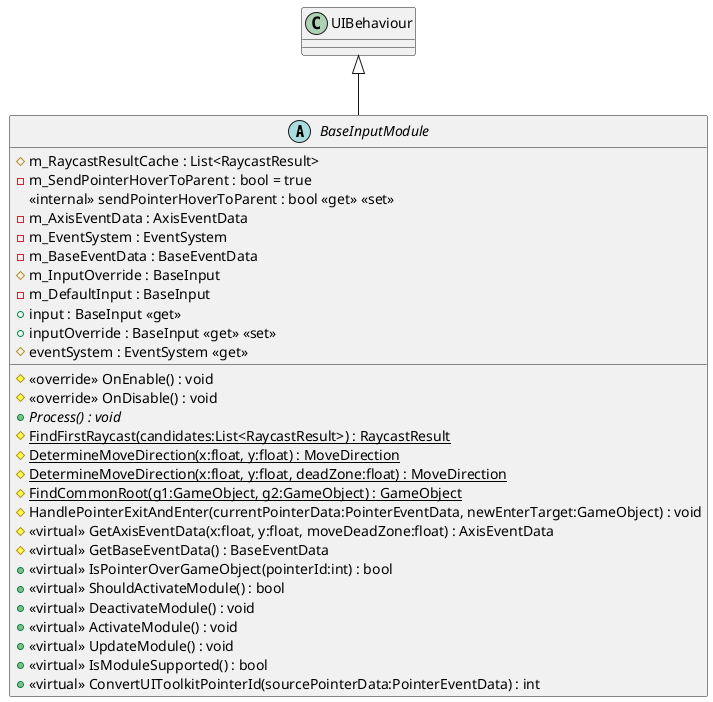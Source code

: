 @startuml
abstract class BaseInputModule {
    # m_RaycastResultCache : List<RaycastResult>
    - m_SendPointerHoverToParent : bool = true
    <<internal>> sendPointerHoverToParent : bool <<get>> <<set>>
    - m_AxisEventData : AxisEventData
    - m_EventSystem : EventSystem
    - m_BaseEventData : BaseEventData
    # m_InputOverride : BaseInput
    - m_DefaultInput : BaseInput
    + input : BaseInput <<get>>
    + inputOverride : BaseInput <<get>> <<set>>
    # eventSystem : EventSystem <<get>>
    # <<override>> OnEnable() : void
    # <<override>> OnDisable() : void
    + {abstract} Process() : void
    # {static} FindFirstRaycast(candidates:List<RaycastResult>) : RaycastResult
    # {static} DetermineMoveDirection(x:float, y:float) : MoveDirection
    # {static} DetermineMoveDirection(x:float, y:float, deadZone:float) : MoveDirection
    # {static} FindCommonRoot(g1:GameObject, g2:GameObject) : GameObject
    # HandlePointerExitAndEnter(currentPointerData:PointerEventData, newEnterTarget:GameObject) : void
    # <<virtual>> GetAxisEventData(x:float, y:float, moveDeadZone:float) : AxisEventData
    # <<virtual>> GetBaseEventData() : BaseEventData
    + <<virtual>> IsPointerOverGameObject(pointerId:int) : bool
    + <<virtual>> ShouldActivateModule() : bool
    + <<virtual>> DeactivateModule() : void
    + <<virtual>> ActivateModule() : void
    + <<virtual>> UpdateModule() : void
    + <<virtual>> IsModuleSupported() : bool
    + <<virtual>> ConvertUIToolkitPointerId(sourcePointerData:PointerEventData) : int
}
UIBehaviour <|-- BaseInputModule
@enduml
